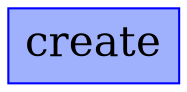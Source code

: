 digraph "PROV" { size="16,12"; rankdir="BT";
"http://example.org/create" [fillcolor="#9FB1FC",color="#0000FF",shape="polygon",sides="4",style="filled",label="create",URL="http://example.org/create",fontsize="20"]
}